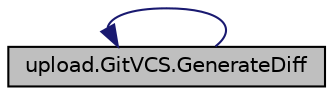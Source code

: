 digraph "upload.GitVCS.GenerateDiff"
{
  edge [fontname="Helvetica",fontsize="10",labelfontname="Helvetica",labelfontsize="10"];
  node [fontname="Helvetica",fontsize="10",shape=record];
  rankdir="LR";
  Node8 [label="upload.GitVCS.GenerateDiff",height=0.2,width=0.4,color="black", fillcolor="grey75", style="filled", fontcolor="black"];
  Node8 -> Node8 [dir="back",color="midnightblue",fontsize="10",style="solid",fontname="Helvetica"];
}
